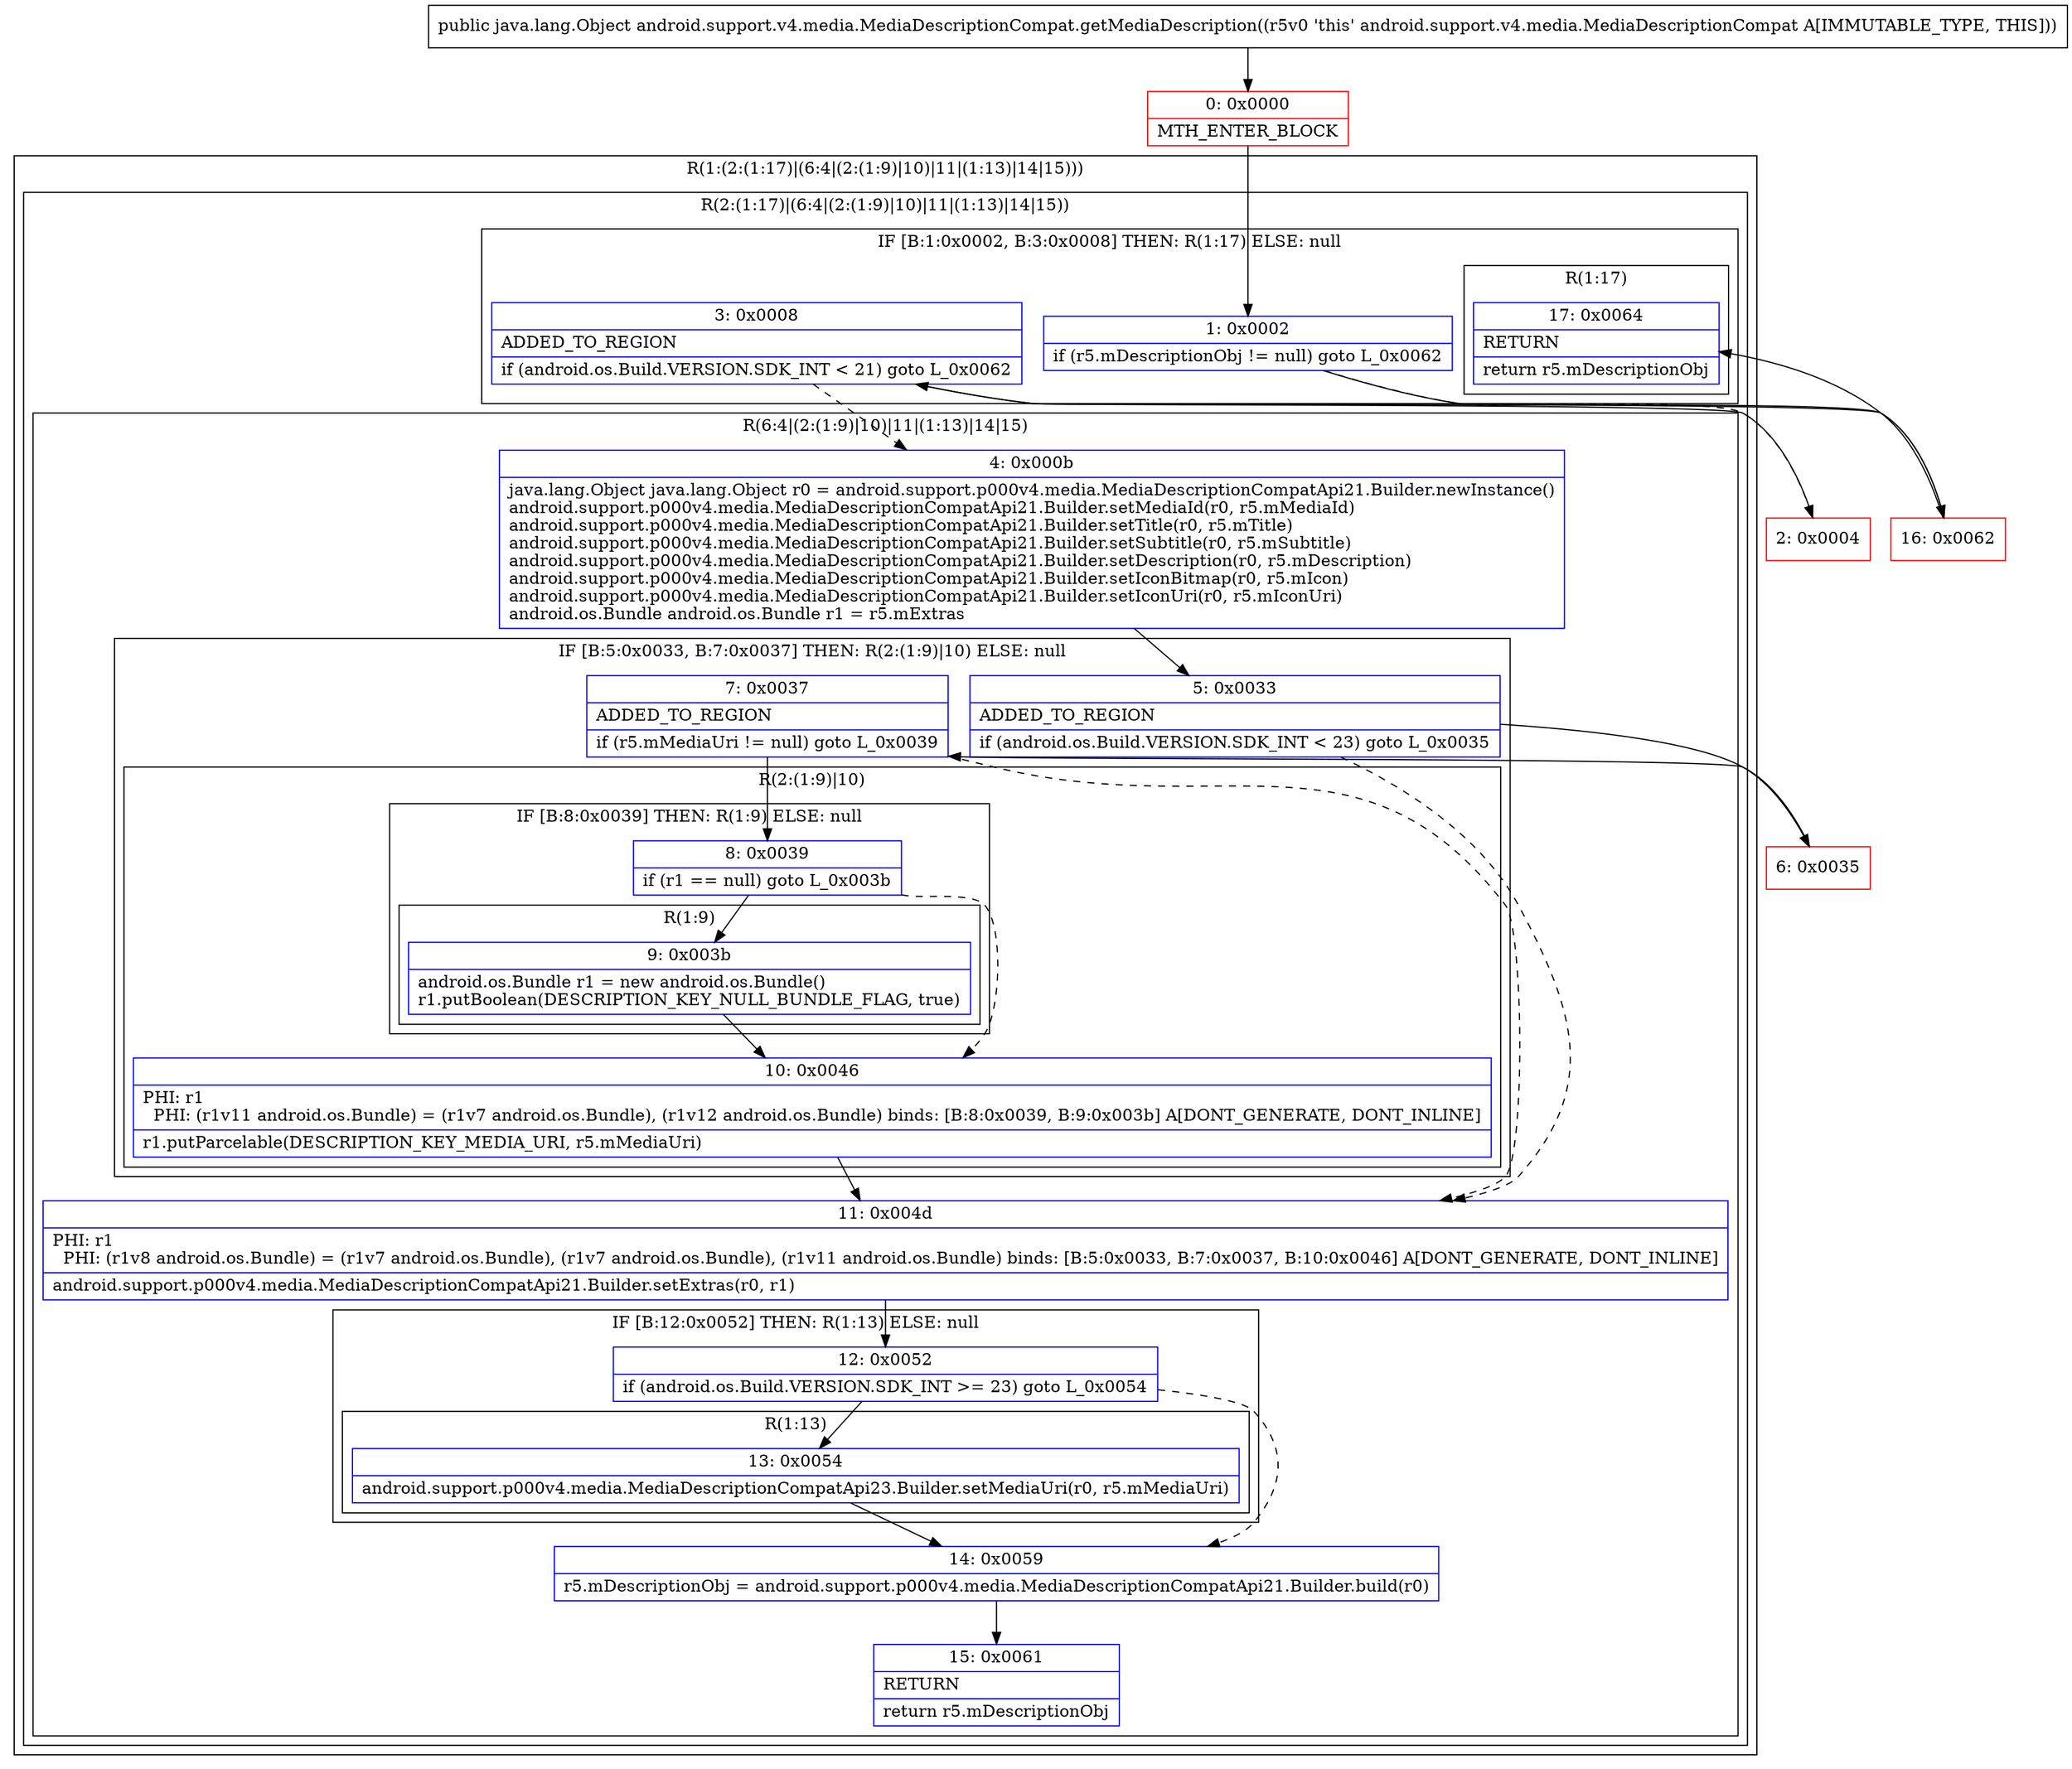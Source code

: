 digraph "CFG forandroid.support.v4.media.MediaDescriptionCompat.getMediaDescription()Ljava\/lang\/Object;" {
subgraph cluster_Region_1034333899 {
label = "R(1:(2:(1:17)|(6:4|(2:(1:9)|10)|11|(1:13)|14|15)))";
node [shape=record,color=blue];
subgraph cluster_Region_1940687693 {
label = "R(2:(1:17)|(6:4|(2:(1:9)|10)|11|(1:13)|14|15))";
node [shape=record,color=blue];
subgraph cluster_IfRegion_361008171 {
label = "IF [B:1:0x0002, B:3:0x0008] THEN: R(1:17) ELSE: null";
node [shape=record,color=blue];
Node_1 [shape=record,label="{1\:\ 0x0002|if (r5.mDescriptionObj != null) goto L_0x0062\l}"];
Node_3 [shape=record,label="{3\:\ 0x0008|ADDED_TO_REGION\l|if (android.os.Build.VERSION.SDK_INT \< 21) goto L_0x0062\l}"];
subgraph cluster_Region_1552982925 {
label = "R(1:17)";
node [shape=record,color=blue];
Node_17 [shape=record,label="{17\:\ 0x0064|RETURN\l|return r5.mDescriptionObj\l}"];
}
}
subgraph cluster_Region_900531400 {
label = "R(6:4|(2:(1:9)|10)|11|(1:13)|14|15)";
node [shape=record,color=blue];
Node_4 [shape=record,label="{4\:\ 0x000b|java.lang.Object java.lang.Object r0 = android.support.p000v4.media.MediaDescriptionCompatApi21.Builder.newInstance()\landroid.support.p000v4.media.MediaDescriptionCompatApi21.Builder.setMediaId(r0, r5.mMediaId)\landroid.support.p000v4.media.MediaDescriptionCompatApi21.Builder.setTitle(r0, r5.mTitle)\landroid.support.p000v4.media.MediaDescriptionCompatApi21.Builder.setSubtitle(r0, r5.mSubtitle)\landroid.support.p000v4.media.MediaDescriptionCompatApi21.Builder.setDescription(r0, r5.mDescription)\landroid.support.p000v4.media.MediaDescriptionCompatApi21.Builder.setIconBitmap(r0, r5.mIcon)\landroid.support.p000v4.media.MediaDescriptionCompatApi21.Builder.setIconUri(r0, r5.mIconUri)\landroid.os.Bundle android.os.Bundle r1 = r5.mExtras\l}"];
subgraph cluster_IfRegion_1414041122 {
label = "IF [B:5:0x0033, B:7:0x0037] THEN: R(2:(1:9)|10) ELSE: null";
node [shape=record,color=blue];
Node_5 [shape=record,label="{5\:\ 0x0033|ADDED_TO_REGION\l|if (android.os.Build.VERSION.SDK_INT \< 23) goto L_0x0035\l}"];
Node_7 [shape=record,label="{7\:\ 0x0037|ADDED_TO_REGION\l|if (r5.mMediaUri != null) goto L_0x0039\l}"];
subgraph cluster_Region_348383534 {
label = "R(2:(1:9)|10)";
node [shape=record,color=blue];
subgraph cluster_IfRegion_1226125184 {
label = "IF [B:8:0x0039] THEN: R(1:9) ELSE: null";
node [shape=record,color=blue];
Node_8 [shape=record,label="{8\:\ 0x0039|if (r1 == null) goto L_0x003b\l}"];
subgraph cluster_Region_685207342 {
label = "R(1:9)";
node [shape=record,color=blue];
Node_9 [shape=record,label="{9\:\ 0x003b|android.os.Bundle r1 = new android.os.Bundle()\lr1.putBoolean(DESCRIPTION_KEY_NULL_BUNDLE_FLAG, true)\l}"];
}
}
Node_10 [shape=record,label="{10\:\ 0x0046|PHI: r1 \l  PHI: (r1v11 android.os.Bundle) = (r1v7 android.os.Bundle), (r1v12 android.os.Bundle) binds: [B:8:0x0039, B:9:0x003b] A[DONT_GENERATE, DONT_INLINE]\l|r1.putParcelable(DESCRIPTION_KEY_MEDIA_URI, r5.mMediaUri)\l}"];
}
}
Node_11 [shape=record,label="{11\:\ 0x004d|PHI: r1 \l  PHI: (r1v8 android.os.Bundle) = (r1v7 android.os.Bundle), (r1v7 android.os.Bundle), (r1v11 android.os.Bundle) binds: [B:5:0x0033, B:7:0x0037, B:10:0x0046] A[DONT_GENERATE, DONT_INLINE]\l|android.support.p000v4.media.MediaDescriptionCompatApi21.Builder.setExtras(r0, r1)\l}"];
subgraph cluster_IfRegion_1126797573 {
label = "IF [B:12:0x0052] THEN: R(1:13) ELSE: null";
node [shape=record,color=blue];
Node_12 [shape=record,label="{12\:\ 0x0052|if (android.os.Build.VERSION.SDK_INT \>= 23) goto L_0x0054\l}"];
subgraph cluster_Region_1100566459 {
label = "R(1:13)";
node [shape=record,color=blue];
Node_13 [shape=record,label="{13\:\ 0x0054|android.support.p000v4.media.MediaDescriptionCompatApi23.Builder.setMediaUri(r0, r5.mMediaUri)\l}"];
}
}
Node_14 [shape=record,label="{14\:\ 0x0059|r5.mDescriptionObj = android.support.p000v4.media.MediaDescriptionCompatApi21.Builder.build(r0)\l}"];
Node_15 [shape=record,label="{15\:\ 0x0061|RETURN\l|return r5.mDescriptionObj\l}"];
}
}
}
Node_0 [shape=record,color=red,label="{0\:\ 0x0000|MTH_ENTER_BLOCK\l}"];
Node_2 [shape=record,color=red,label="{2\:\ 0x0004}"];
Node_6 [shape=record,color=red,label="{6\:\ 0x0035}"];
Node_16 [shape=record,color=red,label="{16\:\ 0x0062}"];
MethodNode[shape=record,label="{public java.lang.Object android.support.v4.media.MediaDescriptionCompat.getMediaDescription((r5v0 'this' android.support.v4.media.MediaDescriptionCompat A[IMMUTABLE_TYPE, THIS])) }"];
MethodNode -> Node_0;
Node_1 -> Node_2[style=dashed];
Node_1 -> Node_16;
Node_3 -> Node_4[style=dashed];
Node_3 -> Node_16;
Node_4 -> Node_5;
Node_5 -> Node_6;
Node_5 -> Node_11[style=dashed];
Node_7 -> Node_8;
Node_7 -> Node_11[style=dashed];
Node_8 -> Node_9;
Node_8 -> Node_10[style=dashed];
Node_9 -> Node_10;
Node_10 -> Node_11;
Node_11 -> Node_12;
Node_12 -> Node_13;
Node_12 -> Node_14[style=dashed];
Node_13 -> Node_14;
Node_14 -> Node_15;
Node_0 -> Node_1;
Node_2 -> Node_3;
Node_6 -> Node_7;
Node_16 -> Node_17;
}

